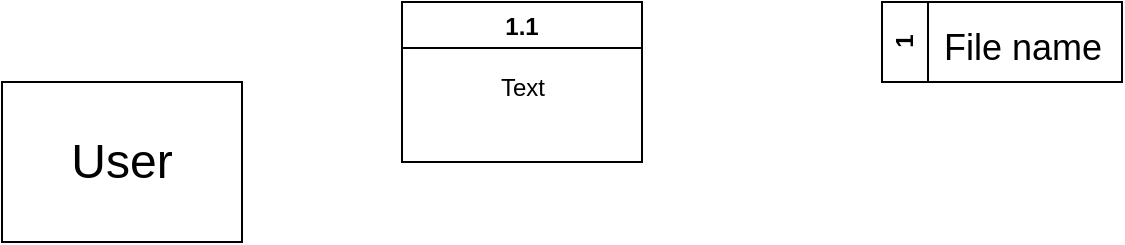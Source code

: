 <mxfile version="22.0.2" type="device">
  <diagram name="Page-1" id="5d7acffa-a066-3a61-03fe-96351882024d">
    <mxGraphModel dx="1729" dy="778" grid="1" gridSize="10" guides="1" tooltips="1" connect="1" arrows="1" fold="1" page="1" pageScale="1" pageWidth="1100" pageHeight="850" background="#ffffff" math="0" shadow="0">
      <root>
        <mxCell id="0" />
        <mxCell id="1" parent="0" />
        <mxCell id="m9hwkLLtYEOhhzcEb_ot-1" value="&lt;font style=&quot;font-size: 24px;&quot;&gt;User&lt;/font&gt;" style="rounded=0;whiteSpace=wrap;html=1;" vertex="1" parent="1">
          <mxGeometry x="40" y="80" width="120" height="80" as="geometry" />
        </mxCell>
        <mxCell id="m9hwkLLtYEOhhzcEb_ot-2" value="1.1" style="swimlane;startSize=23;" vertex="1" parent="1">
          <mxGeometry x="240" y="40" width="120" height="80" as="geometry" />
        </mxCell>
        <mxCell id="m9hwkLLtYEOhhzcEb_ot-3" value="1" style="swimlane;horizontal=0;whiteSpace=wrap;html=1;" vertex="1" parent="1">
          <mxGeometry x="480" y="40" width="120" height="40" as="geometry" />
        </mxCell>
        <mxCell id="m9hwkLLtYEOhhzcEb_ot-4" value="Text" style="text;html=1;align=center;verticalAlign=middle;resizable=0;points=[];autosize=1;strokeColor=none;fillColor=none;" vertex="1" parent="1">
          <mxGeometry x="275" y="68" width="50" height="30" as="geometry" />
        </mxCell>
        <mxCell id="m9hwkLLtYEOhhzcEb_ot-5" value="&lt;font style=&quot;font-size: 18px;&quot;&gt;File name&lt;/font&gt;" style="text;html=1;align=center;verticalAlign=middle;resizable=0;points=[];autosize=1;strokeColor=none;fillColor=none;" vertex="1" parent="1">
          <mxGeometry x="500" y="43" width="100" height="40" as="geometry" />
        </mxCell>
      </root>
    </mxGraphModel>
  </diagram>
</mxfile>
